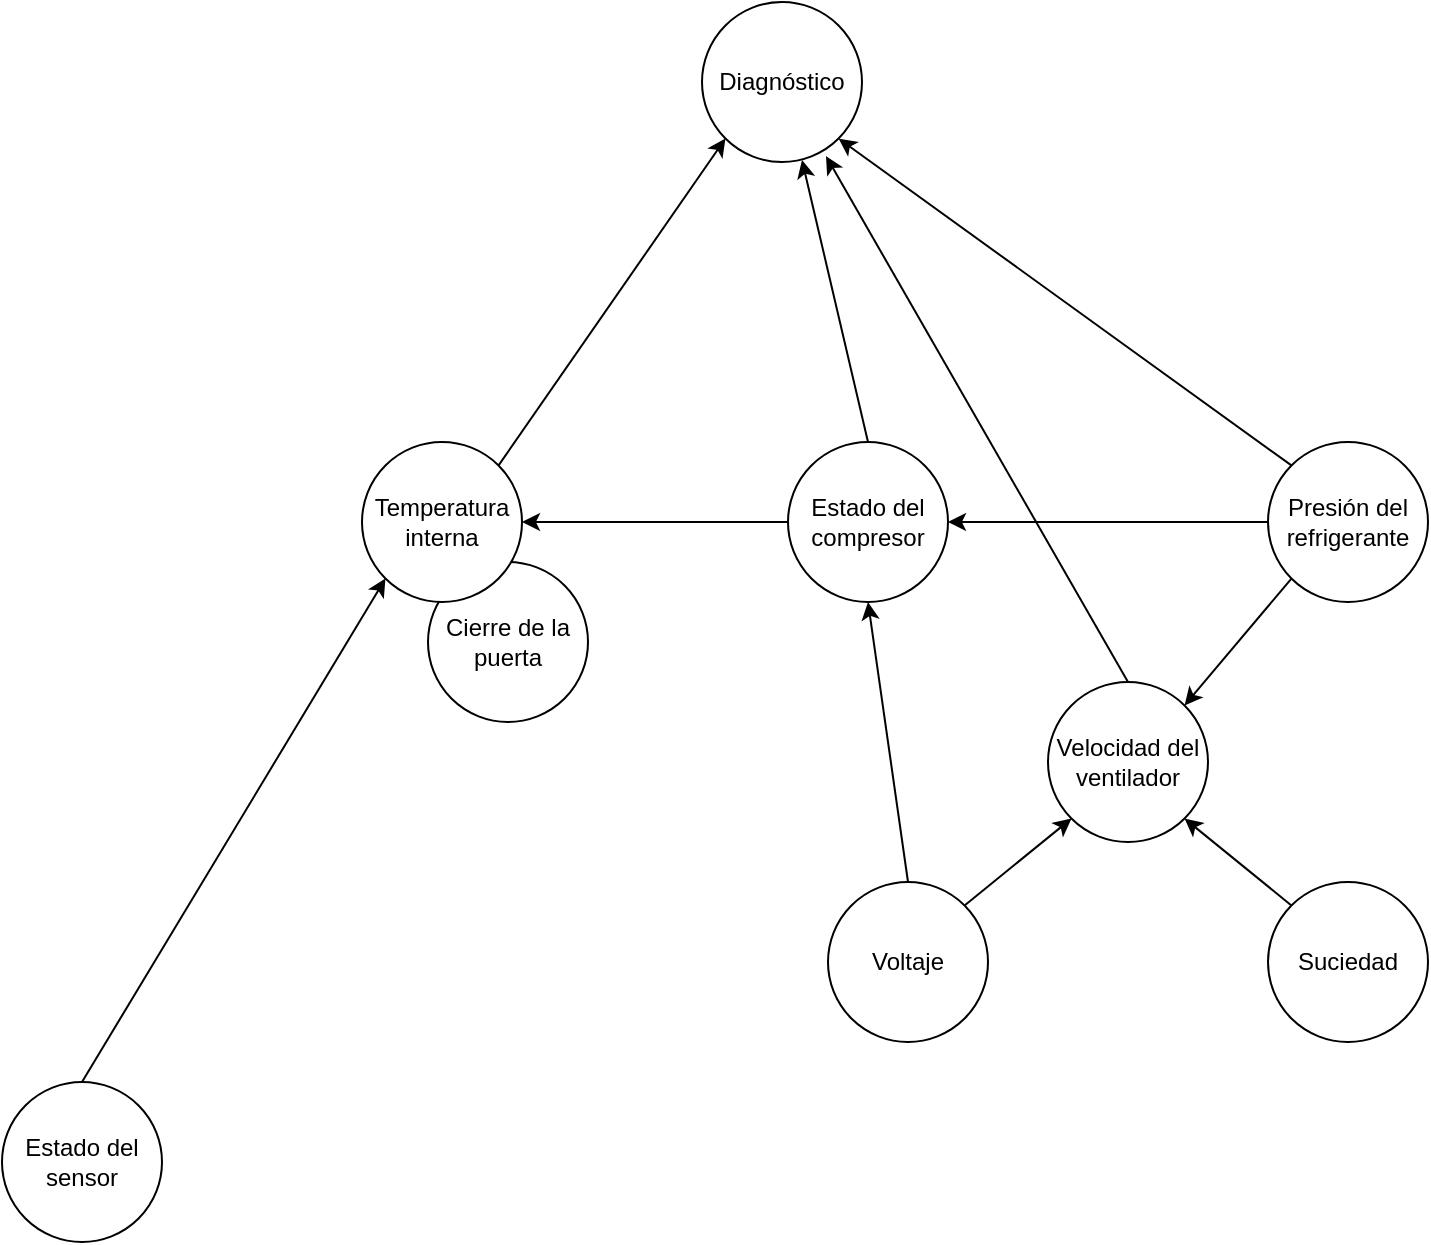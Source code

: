 <mxfile version="24.7.17">
  <diagram name="Página-1" id="1uCq8CMpiko3tu8o3zYn">
    <mxGraphModel dx="1434" dy="778" grid="1" gridSize="10" guides="1" tooltips="1" connect="1" arrows="1" fold="1" page="1" pageScale="1" pageWidth="827" pageHeight="1169" math="0" shadow="0">
      <root>
        <mxCell id="0" />
        <mxCell id="1" parent="0" />
        <mxCell id="FfgKzmRJcJ35rlEatNh2-24" value="" style="endArrow=classic;html=1;rounded=0;entryX=0;entryY=1;entryDx=0;entryDy=0;exitX=0.5;exitY=0;exitDx=0;exitDy=0;" edge="1" parent="1" source="FfgKzmRJcJ35rlEatNh2-36" target="FfgKzmRJcJ35rlEatNh2-42">
          <mxGeometry width="50" height="50" relative="1" as="geometry">
            <mxPoint x="-83" y="695" as="sourcePoint" />
            <mxPoint x="137" y="890" as="targetPoint" />
          </mxGeometry>
        </mxCell>
        <mxCell id="FfgKzmRJcJ35rlEatNh2-25" value="" style="endArrow=classic;html=1;rounded=0;entryX=1;entryY=0;entryDx=0;entryDy=0;exitX=0;exitY=1;exitDx=0;exitDy=0;" edge="1" parent="1" source="FfgKzmRJcJ35rlEatNh2-35" target="FfgKzmRJcJ35rlEatNh2-29">
          <mxGeometry width="50" height="50" relative="1" as="geometry">
            <mxPoint x="548.7" y="741.3" as="sourcePoint" />
            <mxPoint x="370" y="900" as="targetPoint" />
          </mxGeometry>
        </mxCell>
        <mxCell id="FfgKzmRJcJ35rlEatNh2-29" value="Velocidad del ventilador" style="ellipse;whiteSpace=wrap;html=1;aspect=fixed;" vertex="1" parent="1">
          <mxGeometry x="560" y="420" width="80" height="80" as="geometry" />
        </mxCell>
        <mxCell id="FfgKzmRJcJ35rlEatNh2-34" value="Voltaje" style="ellipse;whiteSpace=wrap;html=1;aspect=fixed;" vertex="1" parent="1">
          <mxGeometry x="450" y="520" width="80" height="80" as="geometry" />
        </mxCell>
        <mxCell id="FfgKzmRJcJ35rlEatNh2-35" value="Presión del refrigerante" style="ellipse;whiteSpace=wrap;html=1;aspect=fixed;" vertex="1" parent="1">
          <mxGeometry x="670" y="300" width="80" height="80" as="geometry" />
        </mxCell>
        <mxCell id="FfgKzmRJcJ35rlEatNh2-36" value="Estado del sensor" style="ellipse;whiteSpace=wrap;html=1;aspect=fixed;" vertex="1" parent="1">
          <mxGeometry x="37" y="620" width="80" height="80" as="geometry" />
        </mxCell>
        <mxCell id="FfgKzmRJcJ35rlEatNh2-38" value="Cierre de la puerta" style="ellipse;whiteSpace=wrap;html=1;aspect=fixed;" vertex="1" parent="1">
          <mxGeometry x="250" y="360" width="80" height="80" as="geometry" />
        </mxCell>
        <mxCell id="FfgKzmRJcJ35rlEatNh2-39" value="Estado del compresor" style="ellipse;whiteSpace=wrap;html=1;aspect=fixed;" vertex="1" parent="1">
          <mxGeometry x="430" y="300" width="80" height="80" as="geometry" />
        </mxCell>
        <mxCell id="FfgKzmRJcJ35rlEatNh2-40" value="Suciedad" style="ellipse;whiteSpace=wrap;html=1;aspect=fixed;" vertex="1" parent="1">
          <mxGeometry x="670" y="520" width="80" height="80" as="geometry" />
        </mxCell>
        <mxCell id="FfgKzmRJcJ35rlEatNh2-42" value="Temperatura interna" style="ellipse;whiteSpace=wrap;html=1;aspect=fixed;" vertex="1" parent="1">
          <mxGeometry x="217" y="300" width="80" height="80" as="geometry" />
        </mxCell>
        <mxCell id="FfgKzmRJcJ35rlEatNh2-43" value="Diagnóstico" style="ellipse;whiteSpace=wrap;html=1;aspect=fixed;" vertex="1" parent="1">
          <mxGeometry x="387" y="80" width="80" height="80" as="geometry" />
        </mxCell>
        <mxCell id="FfgKzmRJcJ35rlEatNh2-46" value="" style="endArrow=classic;html=1;rounded=0;entryX=0;entryY=1;entryDx=0;entryDy=0;exitX=1;exitY=0;exitDx=0;exitDy=0;" edge="1" parent="1" source="FfgKzmRJcJ35rlEatNh2-42" target="FfgKzmRJcJ35rlEatNh2-43">
          <mxGeometry width="50" height="50" relative="1" as="geometry">
            <mxPoint x="327" y="470" as="sourcePoint" />
            <mxPoint x="467" y="190" as="targetPoint" />
          </mxGeometry>
        </mxCell>
        <mxCell id="FfgKzmRJcJ35rlEatNh2-47" value="" style="endArrow=classic;html=1;rounded=0;exitX=0;exitY=0.5;exitDx=0;exitDy=0;entryX=1;entryY=0.5;entryDx=0;entryDy=0;" edge="1" parent="1" source="FfgKzmRJcJ35rlEatNh2-39" target="FfgKzmRJcJ35rlEatNh2-42">
          <mxGeometry width="50" height="50" relative="1" as="geometry">
            <mxPoint x="310" y="510" as="sourcePoint" />
            <mxPoint x="360" y="460" as="targetPoint" />
          </mxGeometry>
        </mxCell>
        <mxCell id="FfgKzmRJcJ35rlEatNh2-48" value="" style="endArrow=classic;html=1;rounded=0;exitX=0.5;exitY=0;exitDx=0;exitDy=0;entryX=0.625;entryY=0.988;entryDx=0;entryDy=0;entryPerimeter=0;" edge="1" parent="1" source="FfgKzmRJcJ35rlEatNh2-39" target="FfgKzmRJcJ35rlEatNh2-43">
          <mxGeometry width="50" height="50" relative="1" as="geometry">
            <mxPoint x="310" y="450" as="sourcePoint" />
            <mxPoint x="360" y="400" as="targetPoint" />
          </mxGeometry>
        </mxCell>
        <mxCell id="FfgKzmRJcJ35rlEatNh2-49" value="" style="endArrow=classic;html=1;rounded=0;exitX=0;exitY=0.5;exitDx=0;exitDy=0;entryX=1;entryY=0.5;entryDx=0;entryDy=0;" edge="1" parent="1" source="FfgKzmRJcJ35rlEatNh2-35" target="FfgKzmRJcJ35rlEatNh2-39">
          <mxGeometry width="50" height="50" relative="1" as="geometry">
            <mxPoint x="663" y="339.5" as="sourcePoint" />
            <mxPoint x="530" y="339.5" as="targetPoint" />
          </mxGeometry>
        </mxCell>
        <mxCell id="FfgKzmRJcJ35rlEatNh2-50" value="" style="endArrow=classic;html=1;rounded=0;exitX=0;exitY=0;exitDx=0;exitDy=0;entryX=1;entryY=1;entryDx=0;entryDy=0;" edge="1" parent="1" source="FfgKzmRJcJ35rlEatNh2-35" target="FfgKzmRJcJ35rlEatNh2-43">
          <mxGeometry width="50" height="50" relative="1" as="geometry">
            <mxPoint x="450" y="360" as="sourcePoint" />
            <mxPoint x="317" y="360" as="targetPoint" />
          </mxGeometry>
        </mxCell>
        <mxCell id="FfgKzmRJcJ35rlEatNh2-51" value="" style="endArrow=classic;html=1;rounded=0;exitX=0.5;exitY=0;exitDx=0;exitDy=0;entryX=0.775;entryY=0.963;entryDx=0;entryDy=0;entryPerimeter=0;" edge="1" parent="1" source="FfgKzmRJcJ35rlEatNh2-29" target="FfgKzmRJcJ35rlEatNh2-43">
          <mxGeometry width="50" height="50" relative="1" as="geometry">
            <mxPoint x="480" y="310" as="sourcePoint" />
            <mxPoint x="447" y="169" as="targetPoint" />
          </mxGeometry>
        </mxCell>
        <mxCell id="FfgKzmRJcJ35rlEatNh2-52" value="" style="endArrow=classic;html=1;rounded=0;exitX=1;exitY=0;exitDx=0;exitDy=0;entryX=0;entryY=1;entryDx=0;entryDy=0;" edge="1" parent="1" source="FfgKzmRJcJ35rlEatNh2-34" target="FfgKzmRJcJ35rlEatNh2-29">
          <mxGeometry width="50" height="50" relative="1" as="geometry">
            <mxPoint x="310" y="510" as="sourcePoint" />
            <mxPoint x="360" y="460" as="targetPoint" />
          </mxGeometry>
        </mxCell>
        <mxCell id="FfgKzmRJcJ35rlEatNh2-53" value="" style="endArrow=classic;html=1;rounded=0;exitX=0.5;exitY=0;exitDx=0;exitDy=0;entryX=0.5;entryY=1;entryDx=0;entryDy=0;" edge="1" parent="1" source="FfgKzmRJcJ35rlEatNh2-34" target="FfgKzmRJcJ35rlEatNh2-39">
          <mxGeometry width="50" height="50" relative="1" as="geometry">
            <mxPoint x="528" y="542" as="sourcePoint" />
            <mxPoint x="582" y="498" as="targetPoint" />
          </mxGeometry>
        </mxCell>
        <mxCell id="FfgKzmRJcJ35rlEatNh2-54" value="" style="endArrow=classic;html=1;rounded=0;exitX=0;exitY=0;exitDx=0;exitDy=0;entryX=1;entryY=1;entryDx=0;entryDy=0;" edge="1" parent="1" source="FfgKzmRJcJ35rlEatNh2-40" target="FfgKzmRJcJ35rlEatNh2-29">
          <mxGeometry width="50" height="50" relative="1" as="geometry">
            <mxPoint x="528" y="542" as="sourcePoint" />
            <mxPoint x="582" y="498" as="targetPoint" />
          </mxGeometry>
        </mxCell>
      </root>
    </mxGraphModel>
  </diagram>
</mxfile>
